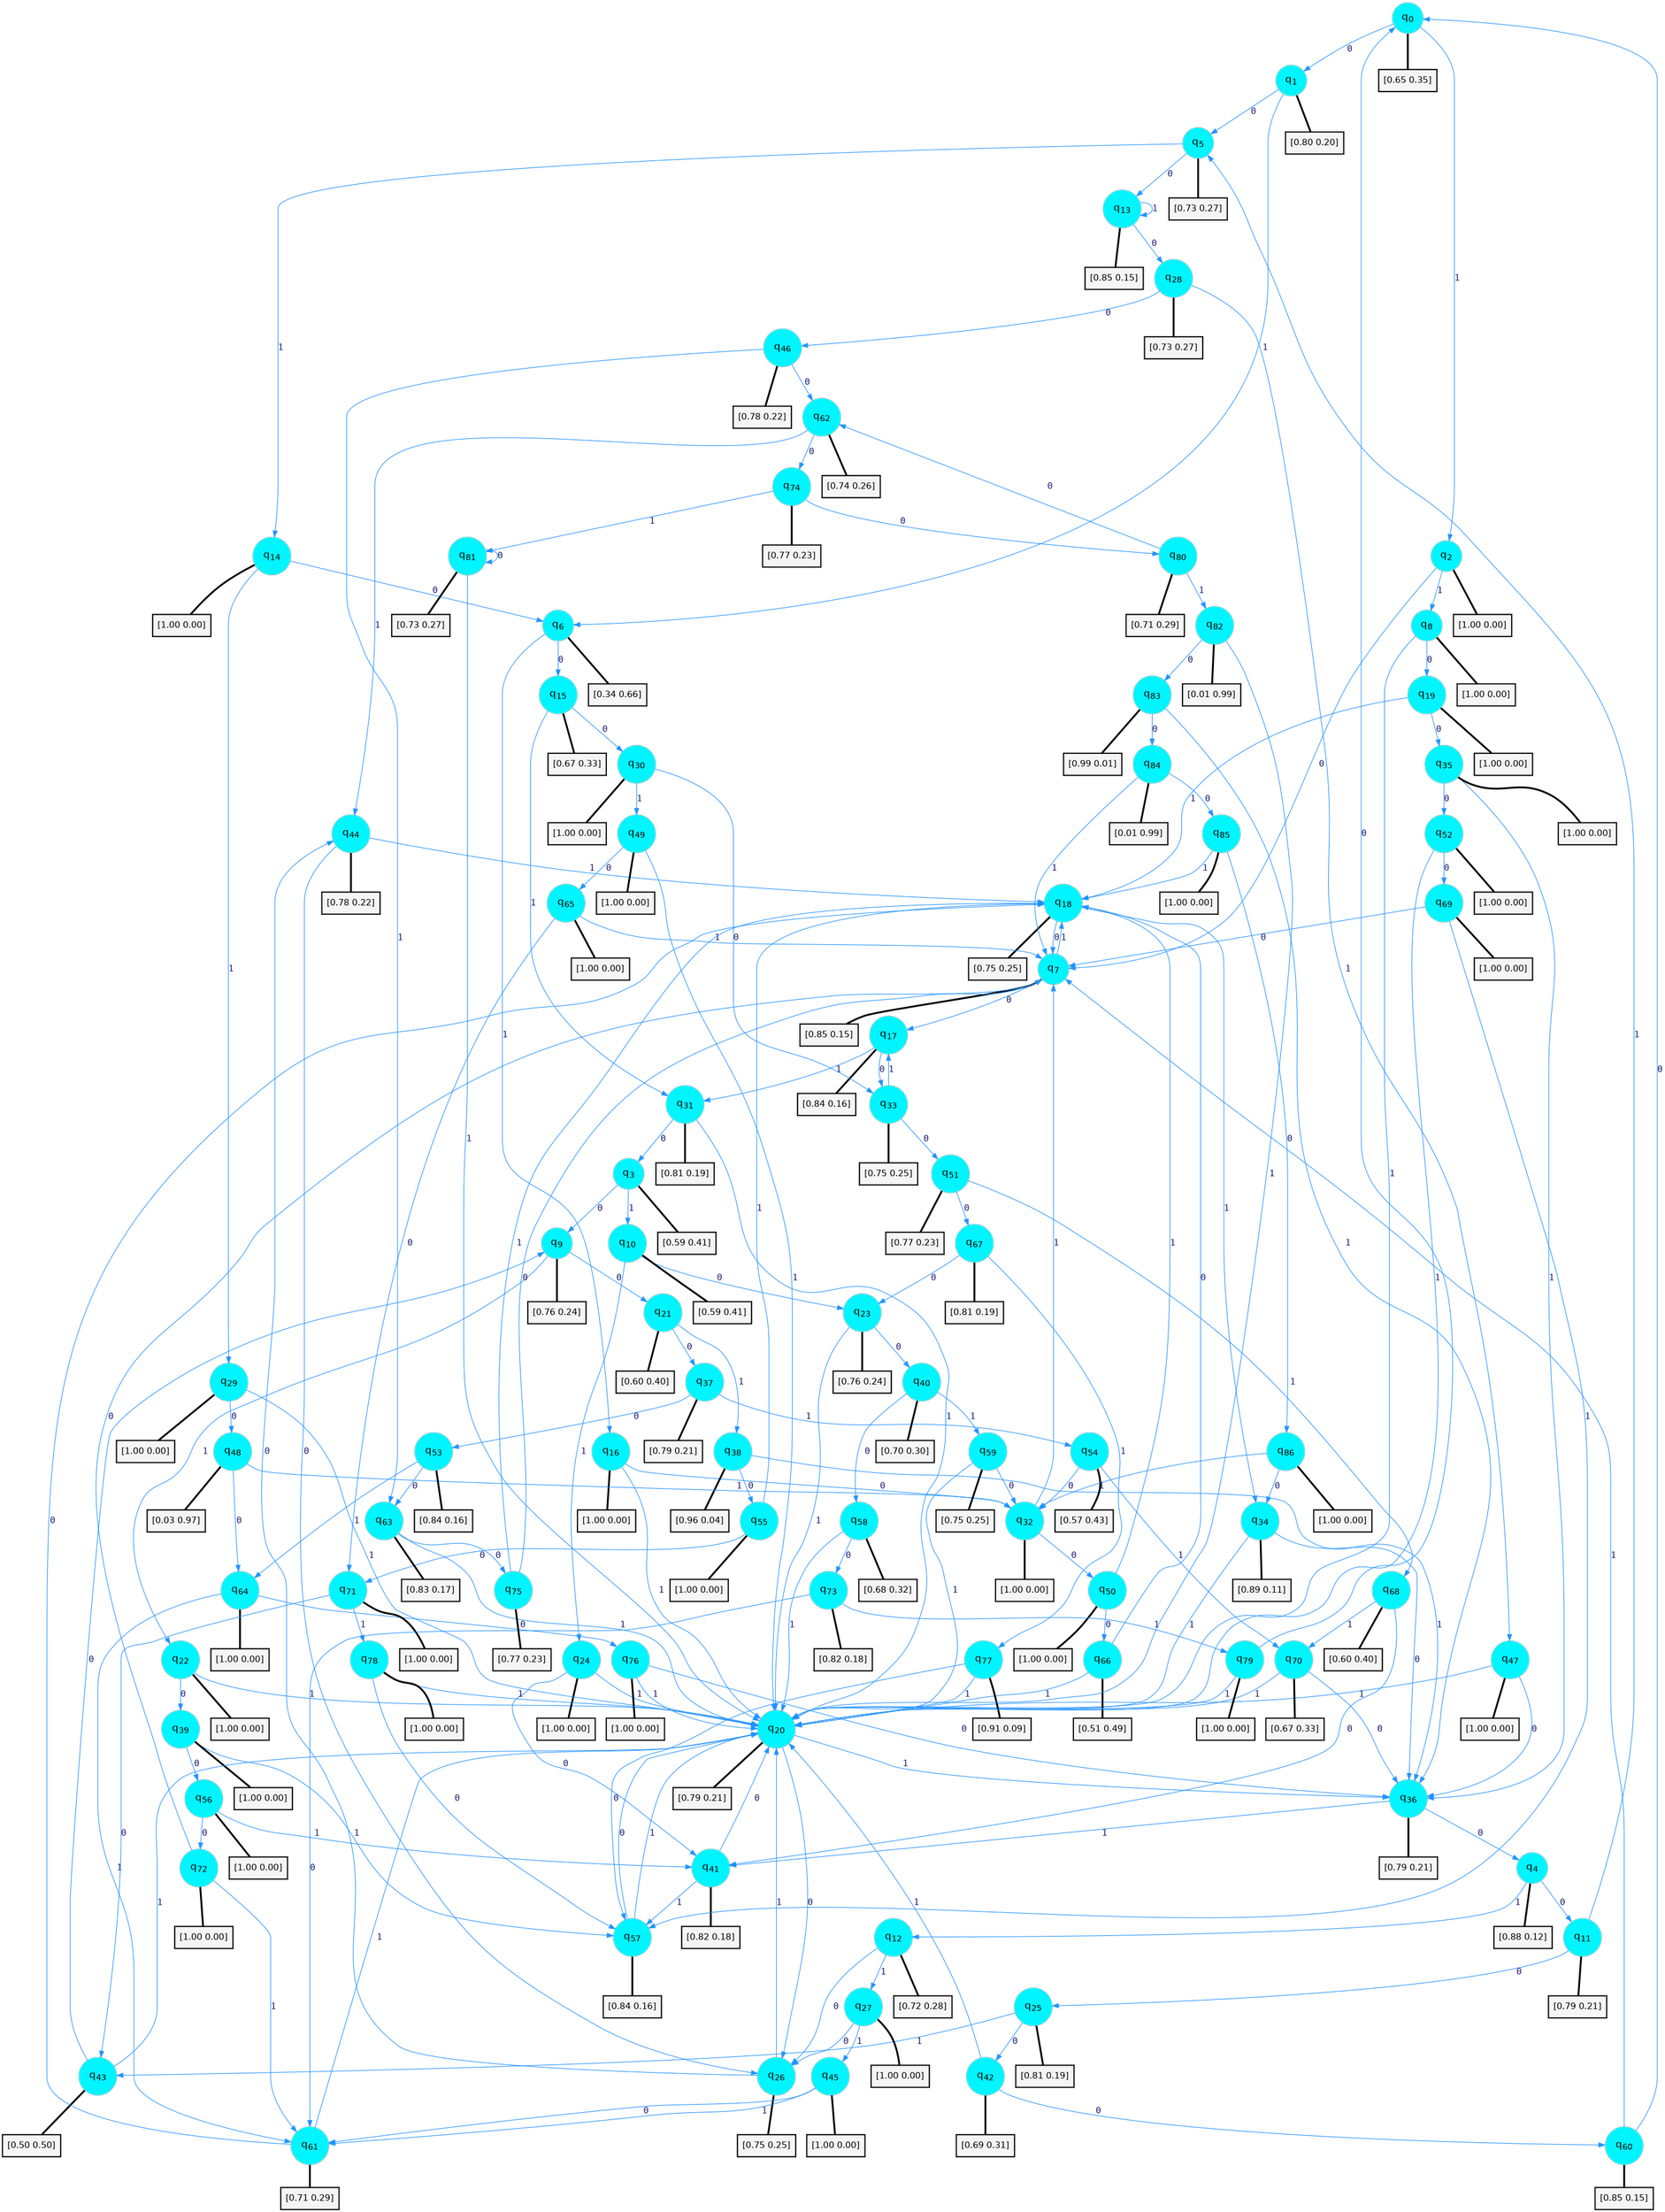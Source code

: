 digraph G {
graph [
bgcolor=transparent, dpi=300, rankdir=TD, size="40,25"];
node [
color=gray, fillcolor=turquoise1, fontcolor=black, fontname=Helvetica, fontsize=16, fontweight=bold, shape=circle, style=filled];
edge [
arrowsize=1, color=dodgerblue1, fontcolor=midnightblue, fontname=courier, fontweight=bold, penwidth=1, style=solid, weight=20];
0[label=<q<SUB>0</SUB>>];
1[label=<q<SUB>1</SUB>>];
2[label=<q<SUB>2</SUB>>];
3[label=<q<SUB>3</SUB>>];
4[label=<q<SUB>4</SUB>>];
5[label=<q<SUB>5</SUB>>];
6[label=<q<SUB>6</SUB>>];
7[label=<q<SUB>7</SUB>>];
8[label=<q<SUB>8</SUB>>];
9[label=<q<SUB>9</SUB>>];
10[label=<q<SUB>10</SUB>>];
11[label=<q<SUB>11</SUB>>];
12[label=<q<SUB>12</SUB>>];
13[label=<q<SUB>13</SUB>>];
14[label=<q<SUB>14</SUB>>];
15[label=<q<SUB>15</SUB>>];
16[label=<q<SUB>16</SUB>>];
17[label=<q<SUB>17</SUB>>];
18[label=<q<SUB>18</SUB>>];
19[label=<q<SUB>19</SUB>>];
20[label=<q<SUB>20</SUB>>];
21[label=<q<SUB>21</SUB>>];
22[label=<q<SUB>22</SUB>>];
23[label=<q<SUB>23</SUB>>];
24[label=<q<SUB>24</SUB>>];
25[label=<q<SUB>25</SUB>>];
26[label=<q<SUB>26</SUB>>];
27[label=<q<SUB>27</SUB>>];
28[label=<q<SUB>28</SUB>>];
29[label=<q<SUB>29</SUB>>];
30[label=<q<SUB>30</SUB>>];
31[label=<q<SUB>31</SUB>>];
32[label=<q<SUB>32</SUB>>];
33[label=<q<SUB>33</SUB>>];
34[label=<q<SUB>34</SUB>>];
35[label=<q<SUB>35</SUB>>];
36[label=<q<SUB>36</SUB>>];
37[label=<q<SUB>37</SUB>>];
38[label=<q<SUB>38</SUB>>];
39[label=<q<SUB>39</SUB>>];
40[label=<q<SUB>40</SUB>>];
41[label=<q<SUB>41</SUB>>];
42[label=<q<SUB>42</SUB>>];
43[label=<q<SUB>43</SUB>>];
44[label=<q<SUB>44</SUB>>];
45[label=<q<SUB>45</SUB>>];
46[label=<q<SUB>46</SUB>>];
47[label=<q<SUB>47</SUB>>];
48[label=<q<SUB>48</SUB>>];
49[label=<q<SUB>49</SUB>>];
50[label=<q<SUB>50</SUB>>];
51[label=<q<SUB>51</SUB>>];
52[label=<q<SUB>52</SUB>>];
53[label=<q<SUB>53</SUB>>];
54[label=<q<SUB>54</SUB>>];
55[label=<q<SUB>55</SUB>>];
56[label=<q<SUB>56</SUB>>];
57[label=<q<SUB>57</SUB>>];
58[label=<q<SUB>58</SUB>>];
59[label=<q<SUB>59</SUB>>];
60[label=<q<SUB>60</SUB>>];
61[label=<q<SUB>61</SUB>>];
62[label=<q<SUB>62</SUB>>];
63[label=<q<SUB>63</SUB>>];
64[label=<q<SUB>64</SUB>>];
65[label=<q<SUB>65</SUB>>];
66[label=<q<SUB>66</SUB>>];
67[label=<q<SUB>67</SUB>>];
68[label=<q<SUB>68</SUB>>];
69[label=<q<SUB>69</SUB>>];
70[label=<q<SUB>70</SUB>>];
71[label=<q<SUB>71</SUB>>];
72[label=<q<SUB>72</SUB>>];
73[label=<q<SUB>73</SUB>>];
74[label=<q<SUB>74</SUB>>];
75[label=<q<SUB>75</SUB>>];
76[label=<q<SUB>76</SUB>>];
77[label=<q<SUB>77</SUB>>];
78[label=<q<SUB>78</SUB>>];
79[label=<q<SUB>79</SUB>>];
80[label=<q<SUB>80</SUB>>];
81[label=<q<SUB>81</SUB>>];
82[label=<q<SUB>82</SUB>>];
83[label=<q<SUB>83</SUB>>];
84[label=<q<SUB>84</SUB>>];
85[label=<q<SUB>85</SUB>>];
86[label=<q<SUB>86</SUB>>];
87[label="[0.65 0.35]", shape=box,fontcolor=black, fontname=Helvetica, fontsize=14, penwidth=2, fillcolor=whitesmoke,color=black];
88[label="[0.80 0.20]", shape=box,fontcolor=black, fontname=Helvetica, fontsize=14, penwidth=2, fillcolor=whitesmoke,color=black];
89[label="[1.00 0.00]", shape=box,fontcolor=black, fontname=Helvetica, fontsize=14, penwidth=2, fillcolor=whitesmoke,color=black];
90[label="[0.59 0.41]", shape=box,fontcolor=black, fontname=Helvetica, fontsize=14, penwidth=2, fillcolor=whitesmoke,color=black];
91[label="[0.88 0.12]", shape=box,fontcolor=black, fontname=Helvetica, fontsize=14, penwidth=2, fillcolor=whitesmoke,color=black];
92[label="[0.73 0.27]", shape=box,fontcolor=black, fontname=Helvetica, fontsize=14, penwidth=2, fillcolor=whitesmoke,color=black];
93[label="[0.34 0.66]", shape=box,fontcolor=black, fontname=Helvetica, fontsize=14, penwidth=2, fillcolor=whitesmoke,color=black];
94[label="[0.85 0.15]", shape=box,fontcolor=black, fontname=Helvetica, fontsize=14, penwidth=2, fillcolor=whitesmoke,color=black];
95[label="[1.00 0.00]", shape=box,fontcolor=black, fontname=Helvetica, fontsize=14, penwidth=2, fillcolor=whitesmoke,color=black];
96[label="[0.76 0.24]", shape=box,fontcolor=black, fontname=Helvetica, fontsize=14, penwidth=2, fillcolor=whitesmoke,color=black];
97[label="[0.59 0.41]", shape=box,fontcolor=black, fontname=Helvetica, fontsize=14, penwidth=2, fillcolor=whitesmoke,color=black];
98[label="[0.79 0.21]", shape=box,fontcolor=black, fontname=Helvetica, fontsize=14, penwidth=2, fillcolor=whitesmoke,color=black];
99[label="[0.72 0.28]", shape=box,fontcolor=black, fontname=Helvetica, fontsize=14, penwidth=2, fillcolor=whitesmoke,color=black];
100[label="[0.85 0.15]", shape=box,fontcolor=black, fontname=Helvetica, fontsize=14, penwidth=2, fillcolor=whitesmoke,color=black];
101[label="[1.00 0.00]", shape=box,fontcolor=black, fontname=Helvetica, fontsize=14, penwidth=2, fillcolor=whitesmoke,color=black];
102[label="[0.67 0.33]", shape=box,fontcolor=black, fontname=Helvetica, fontsize=14, penwidth=2, fillcolor=whitesmoke,color=black];
103[label="[1.00 0.00]", shape=box,fontcolor=black, fontname=Helvetica, fontsize=14, penwidth=2, fillcolor=whitesmoke,color=black];
104[label="[0.84 0.16]", shape=box,fontcolor=black, fontname=Helvetica, fontsize=14, penwidth=2, fillcolor=whitesmoke,color=black];
105[label="[0.75 0.25]", shape=box,fontcolor=black, fontname=Helvetica, fontsize=14, penwidth=2, fillcolor=whitesmoke,color=black];
106[label="[1.00 0.00]", shape=box,fontcolor=black, fontname=Helvetica, fontsize=14, penwidth=2, fillcolor=whitesmoke,color=black];
107[label="[0.79 0.21]", shape=box,fontcolor=black, fontname=Helvetica, fontsize=14, penwidth=2, fillcolor=whitesmoke,color=black];
108[label="[0.60 0.40]", shape=box,fontcolor=black, fontname=Helvetica, fontsize=14, penwidth=2, fillcolor=whitesmoke,color=black];
109[label="[1.00 0.00]", shape=box,fontcolor=black, fontname=Helvetica, fontsize=14, penwidth=2, fillcolor=whitesmoke,color=black];
110[label="[0.76 0.24]", shape=box,fontcolor=black, fontname=Helvetica, fontsize=14, penwidth=2, fillcolor=whitesmoke,color=black];
111[label="[1.00 0.00]", shape=box,fontcolor=black, fontname=Helvetica, fontsize=14, penwidth=2, fillcolor=whitesmoke,color=black];
112[label="[0.81 0.19]", shape=box,fontcolor=black, fontname=Helvetica, fontsize=14, penwidth=2, fillcolor=whitesmoke,color=black];
113[label="[0.75 0.25]", shape=box,fontcolor=black, fontname=Helvetica, fontsize=14, penwidth=2, fillcolor=whitesmoke,color=black];
114[label="[1.00 0.00]", shape=box,fontcolor=black, fontname=Helvetica, fontsize=14, penwidth=2, fillcolor=whitesmoke,color=black];
115[label="[0.73 0.27]", shape=box,fontcolor=black, fontname=Helvetica, fontsize=14, penwidth=2, fillcolor=whitesmoke,color=black];
116[label="[1.00 0.00]", shape=box,fontcolor=black, fontname=Helvetica, fontsize=14, penwidth=2, fillcolor=whitesmoke,color=black];
117[label="[1.00 0.00]", shape=box,fontcolor=black, fontname=Helvetica, fontsize=14, penwidth=2, fillcolor=whitesmoke,color=black];
118[label="[0.81 0.19]", shape=box,fontcolor=black, fontname=Helvetica, fontsize=14, penwidth=2, fillcolor=whitesmoke,color=black];
119[label="[1.00 0.00]", shape=box,fontcolor=black, fontname=Helvetica, fontsize=14, penwidth=2, fillcolor=whitesmoke,color=black];
120[label="[0.75 0.25]", shape=box,fontcolor=black, fontname=Helvetica, fontsize=14, penwidth=2, fillcolor=whitesmoke,color=black];
121[label="[0.89 0.11]", shape=box,fontcolor=black, fontname=Helvetica, fontsize=14, penwidth=2, fillcolor=whitesmoke,color=black];
122[label="[1.00 0.00]", shape=box,fontcolor=black, fontname=Helvetica, fontsize=14, penwidth=2, fillcolor=whitesmoke,color=black];
123[label="[0.79 0.21]", shape=box,fontcolor=black, fontname=Helvetica, fontsize=14, penwidth=2, fillcolor=whitesmoke,color=black];
124[label="[0.79 0.21]", shape=box,fontcolor=black, fontname=Helvetica, fontsize=14, penwidth=2, fillcolor=whitesmoke,color=black];
125[label="[0.96 0.04]", shape=box,fontcolor=black, fontname=Helvetica, fontsize=14, penwidth=2, fillcolor=whitesmoke,color=black];
126[label="[1.00 0.00]", shape=box,fontcolor=black, fontname=Helvetica, fontsize=14, penwidth=2, fillcolor=whitesmoke,color=black];
127[label="[0.70 0.30]", shape=box,fontcolor=black, fontname=Helvetica, fontsize=14, penwidth=2, fillcolor=whitesmoke,color=black];
128[label="[0.82 0.18]", shape=box,fontcolor=black, fontname=Helvetica, fontsize=14, penwidth=2, fillcolor=whitesmoke,color=black];
129[label="[0.69 0.31]", shape=box,fontcolor=black, fontname=Helvetica, fontsize=14, penwidth=2, fillcolor=whitesmoke,color=black];
130[label="[0.50 0.50]", shape=box,fontcolor=black, fontname=Helvetica, fontsize=14, penwidth=2, fillcolor=whitesmoke,color=black];
131[label="[0.78 0.22]", shape=box,fontcolor=black, fontname=Helvetica, fontsize=14, penwidth=2, fillcolor=whitesmoke,color=black];
132[label="[1.00 0.00]", shape=box,fontcolor=black, fontname=Helvetica, fontsize=14, penwidth=2, fillcolor=whitesmoke,color=black];
133[label="[0.78 0.22]", shape=box,fontcolor=black, fontname=Helvetica, fontsize=14, penwidth=2, fillcolor=whitesmoke,color=black];
134[label="[1.00 0.00]", shape=box,fontcolor=black, fontname=Helvetica, fontsize=14, penwidth=2, fillcolor=whitesmoke,color=black];
135[label="[0.03 0.97]", shape=box,fontcolor=black, fontname=Helvetica, fontsize=14, penwidth=2, fillcolor=whitesmoke,color=black];
136[label="[1.00 0.00]", shape=box,fontcolor=black, fontname=Helvetica, fontsize=14, penwidth=2, fillcolor=whitesmoke,color=black];
137[label="[1.00 0.00]", shape=box,fontcolor=black, fontname=Helvetica, fontsize=14, penwidth=2, fillcolor=whitesmoke,color=black];
138[label="[0.77 0.23]", shape=box,fontcolor=black, fontname=Helvetica, fontsize=14, penwidth=2, fillcolor=whitesmoke,color=black];
139[label="[1.00 0.00]", shape=box,fontcolor=black, fontname=Helvetica, fontsize=14, penwidth=2, fillcolor=whitesmoke,color=black];
140[label="[0.84 0.16]", shape=box,fontcolor=black, fontname=Helvetica, fontsize=14, penwidth=2, fillcolor=whitesmoke,color=black];
141[label="[0.57 0.43]", shape=box,fontcolor=black, fontname=Helvetica, fontsize=14, penwidth=2, fillcolor=whitesmoke,color=black];
142[label="[1.00 0.00]", shape=box,fontcolor=black, fontname=Helvetica, fontsize=14, penwidth=2, fillcolor=whitesmoke,color=black];
143[label="[1.00 0.00]", shape=box,fontcolor=black, fontname=Helvetica, fontsize=14, penwidth=2, fillcolor=whitesmoke,color=black];
144[label="[0.84 0.16]", shape=box,fontcolor=black, fontname=Helvetica, fontsize=14, penwidth=2, fillcolor=whitesmoke,color=black];
145[label="[0.68 0.32]", shape=box,fontcolor=black, fontname=Helvetica, fontsize=14, penwidth=2, fillcolor=whitesmoke,color=black];
146[label="[0.75 0.25]", shape=box,fontcolor=black, fontname=Helvetica, fontsize=14, penwidth=2, fillcolor=whitesmoke,color=black];
147[label="[0.85 0.15]", shape=box,fontcolor=black, fontname=Helvetica, fontsize=14, penwidth=2, fillcolor=whitesmoke,color=black];
148[label="[0.71 0.29]", shape=box,fontcolor=black, fontname=Helvetica, fontsize=14, penwidth=2, fillcolor=whitesmoke,color=black];
149[label="[0.74 0.26]", shape=box,fontcolor=black, fontname=Helvetica, fontsize=14, penwidth=2, fillcolor=whitesmoke,color=black];
150[label="[0.83 0.17]", shape=box,fontcolor=black, fontname=Helvetica, fontsize=14, penwidth=2, fillcolor=whitesmoke,color=black];
151[label="[1.00 0.00]", shape=box,fontcolor=black, fontname=Helvetica, fontsize=14, penwidth=2, fillcolor=whitesmoke,color=black];
152[label="[1.00 0.00]", shape=box,fontcolor=black, fontname=Helvetica, fontsize=14, penwidth=2, fillcolor=whitesmoke,color=black];
153[label="[0.51 0.49]", shape=box,fontcolor=black, fontname=Helvetica, fontsize=14, penwidth=2, fillcolor=whitesmoke,color=black];
154[label="[0.81 0.19]", shape=box,fontcolor=black, fontname=Helvetica, fontsize=14, penwidth=2, fillcolor=whitesmoke,color=black];
155[label="[0.60 0.40]", shape=box,fontcolor=black, fontname=Helvetica, fontsize=14, penwidth=2, fillcolor=whitesmoke,color=black];
156[label="[1.00 0.00]", shape=box,fontcolor=black, fontname=Helvetica, fontsize=14, penwidth=2, fillcolor=whitesmoke,color=black];
157[label="[0.67 0.33]", shape=box,fontcolor=black, fontname=Helvetica, fontsize=14, penwidth=2, fillcolor=whitesmoke,color=black];
158[label="[1.00 0.00]", shape=box,fontcolor=black, fontname=Helvetica, fontsize=14, penwidth=2, fillcolor=whitesmoke,color=black];
159[label="[1.00 0.00]", shape=box,fontcolor=black, fontname=Helvetica, fontsize=14, penwidth=2, fillcolor=whitesmoke,color=black];
160[label="[0.82 0.18]", shape=box,fontcolor=black, fontname=Helvetica, fontsize=14, penwidth=2, fillcolor=whitesmoke,color=black];
161[label="[0.77 0.23]", shape=box,fontcolor=black, fontname=Helvetica, fontsize=14, penwidth=2, fillcolor=whitesmoke,color=black];
162[label="[0.77 0.23]", shape=box,fontcolor=black, fontname=Helvetica, fontsize=14, penwidth=2, fillcolor=whitesmoke,color=black];
163[label="[1.00 0.00]", shape=box,fontcolor=black, fontname=Helvetica, fontsize=14, penwidth=2, fillcolor=whitesmoke,color=black];
164[label="[0.91 0.09]", shape=box,fontcolor=black, fontname=Helvetica, fontsize=14, penwidth=2, fillcolor=whitesmoke,color=black];
165[label="[1.00 0.00]", shape=box,fontcolor=black, fontname=Helvetica, fontsize=14, penwidth=2, fillcolor=whitesmoke,color=black];
166[label="[1.00 0.00]", shape=box,fontcolor=black, fontname=Helvetica, fontsize=14, penwidth=2, fillcolor=whitesmoke,color=black];
167[label="[0.71 0.29]", shape=box,fontcolor=black, fontname=Helvetica, fontsize=14, penwidth=2, fillcolor=whitesmoke,color=black];
168[label="[0.73 0.27]", shape=box,fontcolor=black, fontname=Helvetica, fontsize=14, penwidth=2, fillcolor=whitesmoke,color=black];
169[label="[0.01 0.99]", shape=box,fontcolor=black, fontname=Helvetica, fontsize=14, penwidth=2, fillcolor=whitesmoke,color=black];
170[label="[0.99 0.01]", shape=box,fontcolor=black, fontname=Helvetica, fontsize=14, penwidth=2, fillcolor=whitesmoke,color=black];
171[label="[0.01 0.99]", shape=box,fontcolor=black, fontname=Helvetica, fontsize=14, penwidth=2, fillcolor=whitesmoke,color=black];
172[label="[1.00 0.00]", shape=box,fontcolor=black, fontname=Helvetica, fontsize=14, penwidth=2, fillcolor=whitesmoke,color=black];
173[label="[1.00 0.00]", shape=box,fontcolor=black, fontname=Helvetica, fontsize=14, penwidth=2, fillcolor=whitesmoke,color=black];
0->1 [label=0];
0->2 [label=1];
0->87 [arrowhead=none, penwidth=3,color=black];
1->5 [label=0];
1->6 [label=1];
1->88 [arrowhead=none, penwidth=3,color=black];
2->7 [label=0];
2->8 [label=1];
2->89 [arrowhead=none, penwidth=3,color=black];
3->9 [label=0];
3->10 [label=1];
3->90 [arrowhead=none, penwidth=3,color=black];
4->11 [label=0];
4->12 [label=1];
4->91 [arrowhead=none, penwidth=3,color=black];
5->13 [label=0];
5->14 [label=1];
5->92 [arrowhead=none, penwidth=3,color=black];
6->15 [label=0];
6->16 [label=1];
6->93 [arrowhead=none, penwidth=3,color=black];
7->17 [label=0];
7->18 [label=1];
7->94 [arrowhead=none, penwidth=3,color=black];
8->19 [label=0];
8->20 [label=1];
8->95 [arrowhead=none, penwidth=3,color=black];
9->21 [label=0];
9->22 [label=1];
9->96 [arrowhead=none, penwidth=3,color=black];
10->23 [label=0];
10->24 [label=1];
10->97 [arrowhead=none, penwidth=3,color=black];
11->25 [label=0];
11->5 [label=1];
11->98 [arrowhead=none, penwidth=3,color=black];
12->26 [label=0];
12->27 [label=1];
12->99 [arrowhead=none, penwidth=3,color=black];
13->28 [label=0];
13->13 [label=1];
13->100 [arrowhead=none, penwidth=3,color=black];
14->6 [label=0];
14->29 [label=1];
14->101 [arrowhead=none, penwidth=3,color=black];
15->30 [label=0];
15->31 [label=1];
15->102 [arrowhead=none, penwidth=3,color=black];
16->32 [label=0];
16->20 [label=1];
16->103 [arrowhead=none, penwidth=3,color=black];
17->33 [label=0];
17->31 [label=1];
17->104 [arrowhead=none, penwidth=3,color=black];
18->7 [label=0];
18->34 [label=1];
18->105 [arrowhead=none, penwidth=3,color=black];
19->35 [label=0];
19->18 [label=1];
19->106 [arrowhead=none, penwidth=3,color=black];
20->26 [label=0];
20->36 [label=1];
20->107 [arrowhead=none, penwidth=3,color=black];
21->37 [label=0];
21->38 [label=1];
21->108 [arrowhead=none, penwidth=3,color=black];
22->39 [label=0];
22->20 [label=1];
22->109 [arrowhead=none, penwidth=3,color=black];
23->40 [label=0];
23->20 [label=1];
23->110 [arrowhead=none, penwidth=3,color=black];
24->41 [label=0];
24->20 [label=1];
24->111 [arrowhead=none, penwidth=3,color=black];
25->42 [label=0];
25->43 [label=1];
25->112 [arrowhead=none, penwidth=3,color=black];
26->44 [label=0];
26->20 [label=1];
26->113 [arrowhead=none, penwidth=3,color=black];
27->26 [label=0];
27->45 [label=1];
27->114 [arrowhead=none, penwidth=3,color=black];
28->46 [label=0];
28->47 [label=1];
28->115 [arrowhead=none, penwidth=3,color=black];
29->48 [label=0];
29->20 [label=1];
29->116 [arrowhead=none, penwidth=3,color=black];
30->33 [label=0];
30->49 [label=1];
30->117 [arrowhead=none, penwidth=3,color=black];
31->3 [label=0];
31->20 [label=1];
31->118 [arrowhead=none, penwidth=3,color=black];
32->50 [label=0];
32->7 [label=1];
32->119 [arrowhead=none, penwidth=3,color=black];
33->51 [label=0];
33->17 [label=1];
33->120 [arrowhead=none, penwidth=3,color=black];
34->36 [label=0];
34->20 [label=1];
34->121 [arrowhead=none, penwidth=3,color=black];
35->52 [label=0];
35->36 [label=1];
35->122 [arrowhead=none, penwidth=3,color=black];
36->4 [label=0];
36->41 [label=1];
36->123 [arrowhead=none, penwidth=3,color=black];
37->53 [label=0];
37->54 [label=1];
37->124 [arrowhead=none, penwidth=3,color=black];
38->55 [label=0];
38->36 [label=1];
38->125 [arrowhead=none, penwidth=3,color=black];
39->56 [label=0];
39->57 [label=1];
39->126 [arrowhead=none, penwidth=3,color=black];
40->58 [label=0];
40->59 [label=1];
40->127 [arrowhead=none, penwidth=3,color=black];
41->20 [label=0];
41->57 [label=1];
41->128 [arrowhead=none, penwidth=3,color=black];
42->60 [label=0];
42->20 [label=1];
42->129 [arrowhead=none, penwidth=3,color=black];
43->9 [label=0];
43->20 [label=1];
43->130 [arrowhead=none, penwidth=3,color=black];
44->26 [label=0];
44->18 [label=1];
44->131 [arrowhead=none, penwidth=3,color=black];
45->61 [label=0];
45->61 [label=1];
45->132 [arrowhead=none, penwidth=3,color=black];
46->62 [label=0];
46->63 [label=1];
46->133 [arrowhead=none, penwidth=3,color=black];
47->36 [label=0];
47->20 [label=1];
47->134 [arrowhead=none, penwidth=3,color=black];
48->64 [label=0];
48->32 [label=1];
48->135 [arrowhead=none, penwidth=3,color=black];
49->65 [label=0];
49->20 [label=1];
49->136 [arrowhead=none, penwidth=3,color=black];
50->66 [label=0];
50->18 [label=1];
50->137 [arrowhead=none, penwidth=3,color=black];
51->67 [label=0];
51->68 [label=1];
51->138 [arrowhead=none, penwidth=3,color=black];
52->69 [label=0];
52->20 [label=1];
52->139 [arrowhead=none, penwidth=3,color=black];
53->63 [label=0];
53->64 [label=1];
53->140 [arrowhead=none, penwidth=3,color=black];
54->32 [label=0];
54->70 [label=1];
54->141 [arrowhead=none, penwidth=3,color=black];
55->71 [label=0];
55->18 [label=1];
55->142 [arrowhead=none, penwidth=3,color=black];
56->72 [label=0];
56->41 [label=1];
56->143 [arrowhead=none, penwidth=3,color=black];
57->20 [label=0];
57->20 [label=1];
57->144 [arrowhead=none, penwidth=3,color=black];
58->73 [label=0];
58->20 [label=1];
58->145 [arrowhead=none, penwidth=3,color=black];
59->32 [label=0];
59->20 [label=1];
59->146 [arrowhead=none, penwidth=3,color=black];
60->0 [label=0];
60->7 [label=1];
60->147 [arrowhead=none, penwidth=3,color=black];
61->18 [label=0];
61->20 [label=1];
61->148 [arrowhead=none, penwidth=3,color=black];
62->74 [label=0];
62->44 [label=1];
62->149 [arrowhead=none, penwidth=3,color=black];
63->75 [label=0];
63->20 [label=1];
63->150 [arrowhead=none, penwidth=3,color=black];
64->76 [label=0];
64->61 [label=1];
64->151 [arrowhead=none, penwidth=3,color=black];
65->71 [label=0];
65->7 [label=1];
65->152 [arrowhead=none, penwidth=3,color=black];
66->18 [label=0];
66->20 [label=1];
66->153 [arrowhead=none, penwidth=3,color=black];
67->23 [label=0];
67->77 [label=1];
67->154 [arrowhead=none, penwidth=3,color=black];
68->41 [label=0];
68->70 [label=1];
68->155 [arrowhead=none, penwidth=3,color=black];
69->7 [label=0];
69->57 [label=1];
69->156 [arrowhead=none, penwidth=3,color=black];
70->36 [label=0];
70->20 [label=1];
70->157 [arrowhead=none, penwidth=3,color=black];
71->43 [label=0];
71->78 [label=1];
71->158 [arrowhead=none, penwidth=3,color=black];
72->7 [label=0];
72->61 [label=1];
72->159 [arrowhead=none, penwidth=3,color=black];
73->61 [label=0];
73->79 [label=1];
73->160 [arrowhead=none, penwidth=3,color=black];
74->80 [label=0];
74->81 [label=1];
74->161 [arrowhead=none, penwidth=3,color=black];
75->7 [label=0];
75->18 [label=1];
75->162 [arrowhead=none, penwidth=3,color=black];
76->36 [label=0];
76->20 [label=1];
76->163 [arrowhead=none, penwidth=3,color=black];
77->57 [label=0];
77->20 [label=1];
77->164 [arrowhead=none, penwidth=3,color=black];
78->57 [label=0];
78->20 [label=1];
78->165 [arrowhead=none, penwidth=3,color=black];
79->0 [label=0];
79->20 [label=1];
79->166 [arrowhead=none, penwidth=3,color=black];
80->62 [label=0];
80->82 [label=1];
80->167 [arrowhead=none, penwidth=3,color=black];
81->81 [label=0];
81->20 [label=1];
81->168 [arrowhead=none, penwidth=3,color=black];
82->83 [label=0];
82->20 [label=1];
82->169 [arrowhead=none, penwidth=3,color=black];
83->84 [label=0];
83->36 [label=1];
83->170 [arrowhead=none, penwidth=3,color=black];
84->85 [label=0];
84->7 [label=1];
84->171 [arrowhead=none, penwidth=3,color=black];
85->86 [label=0];
85->18 [label=1];
85->172 [arrowhead=none, penwidth=3,color=black];
86->34 [label=0];
86->32 [label=1];
86->173 [arrowhead=none, penwidth=3,color=black];
}
